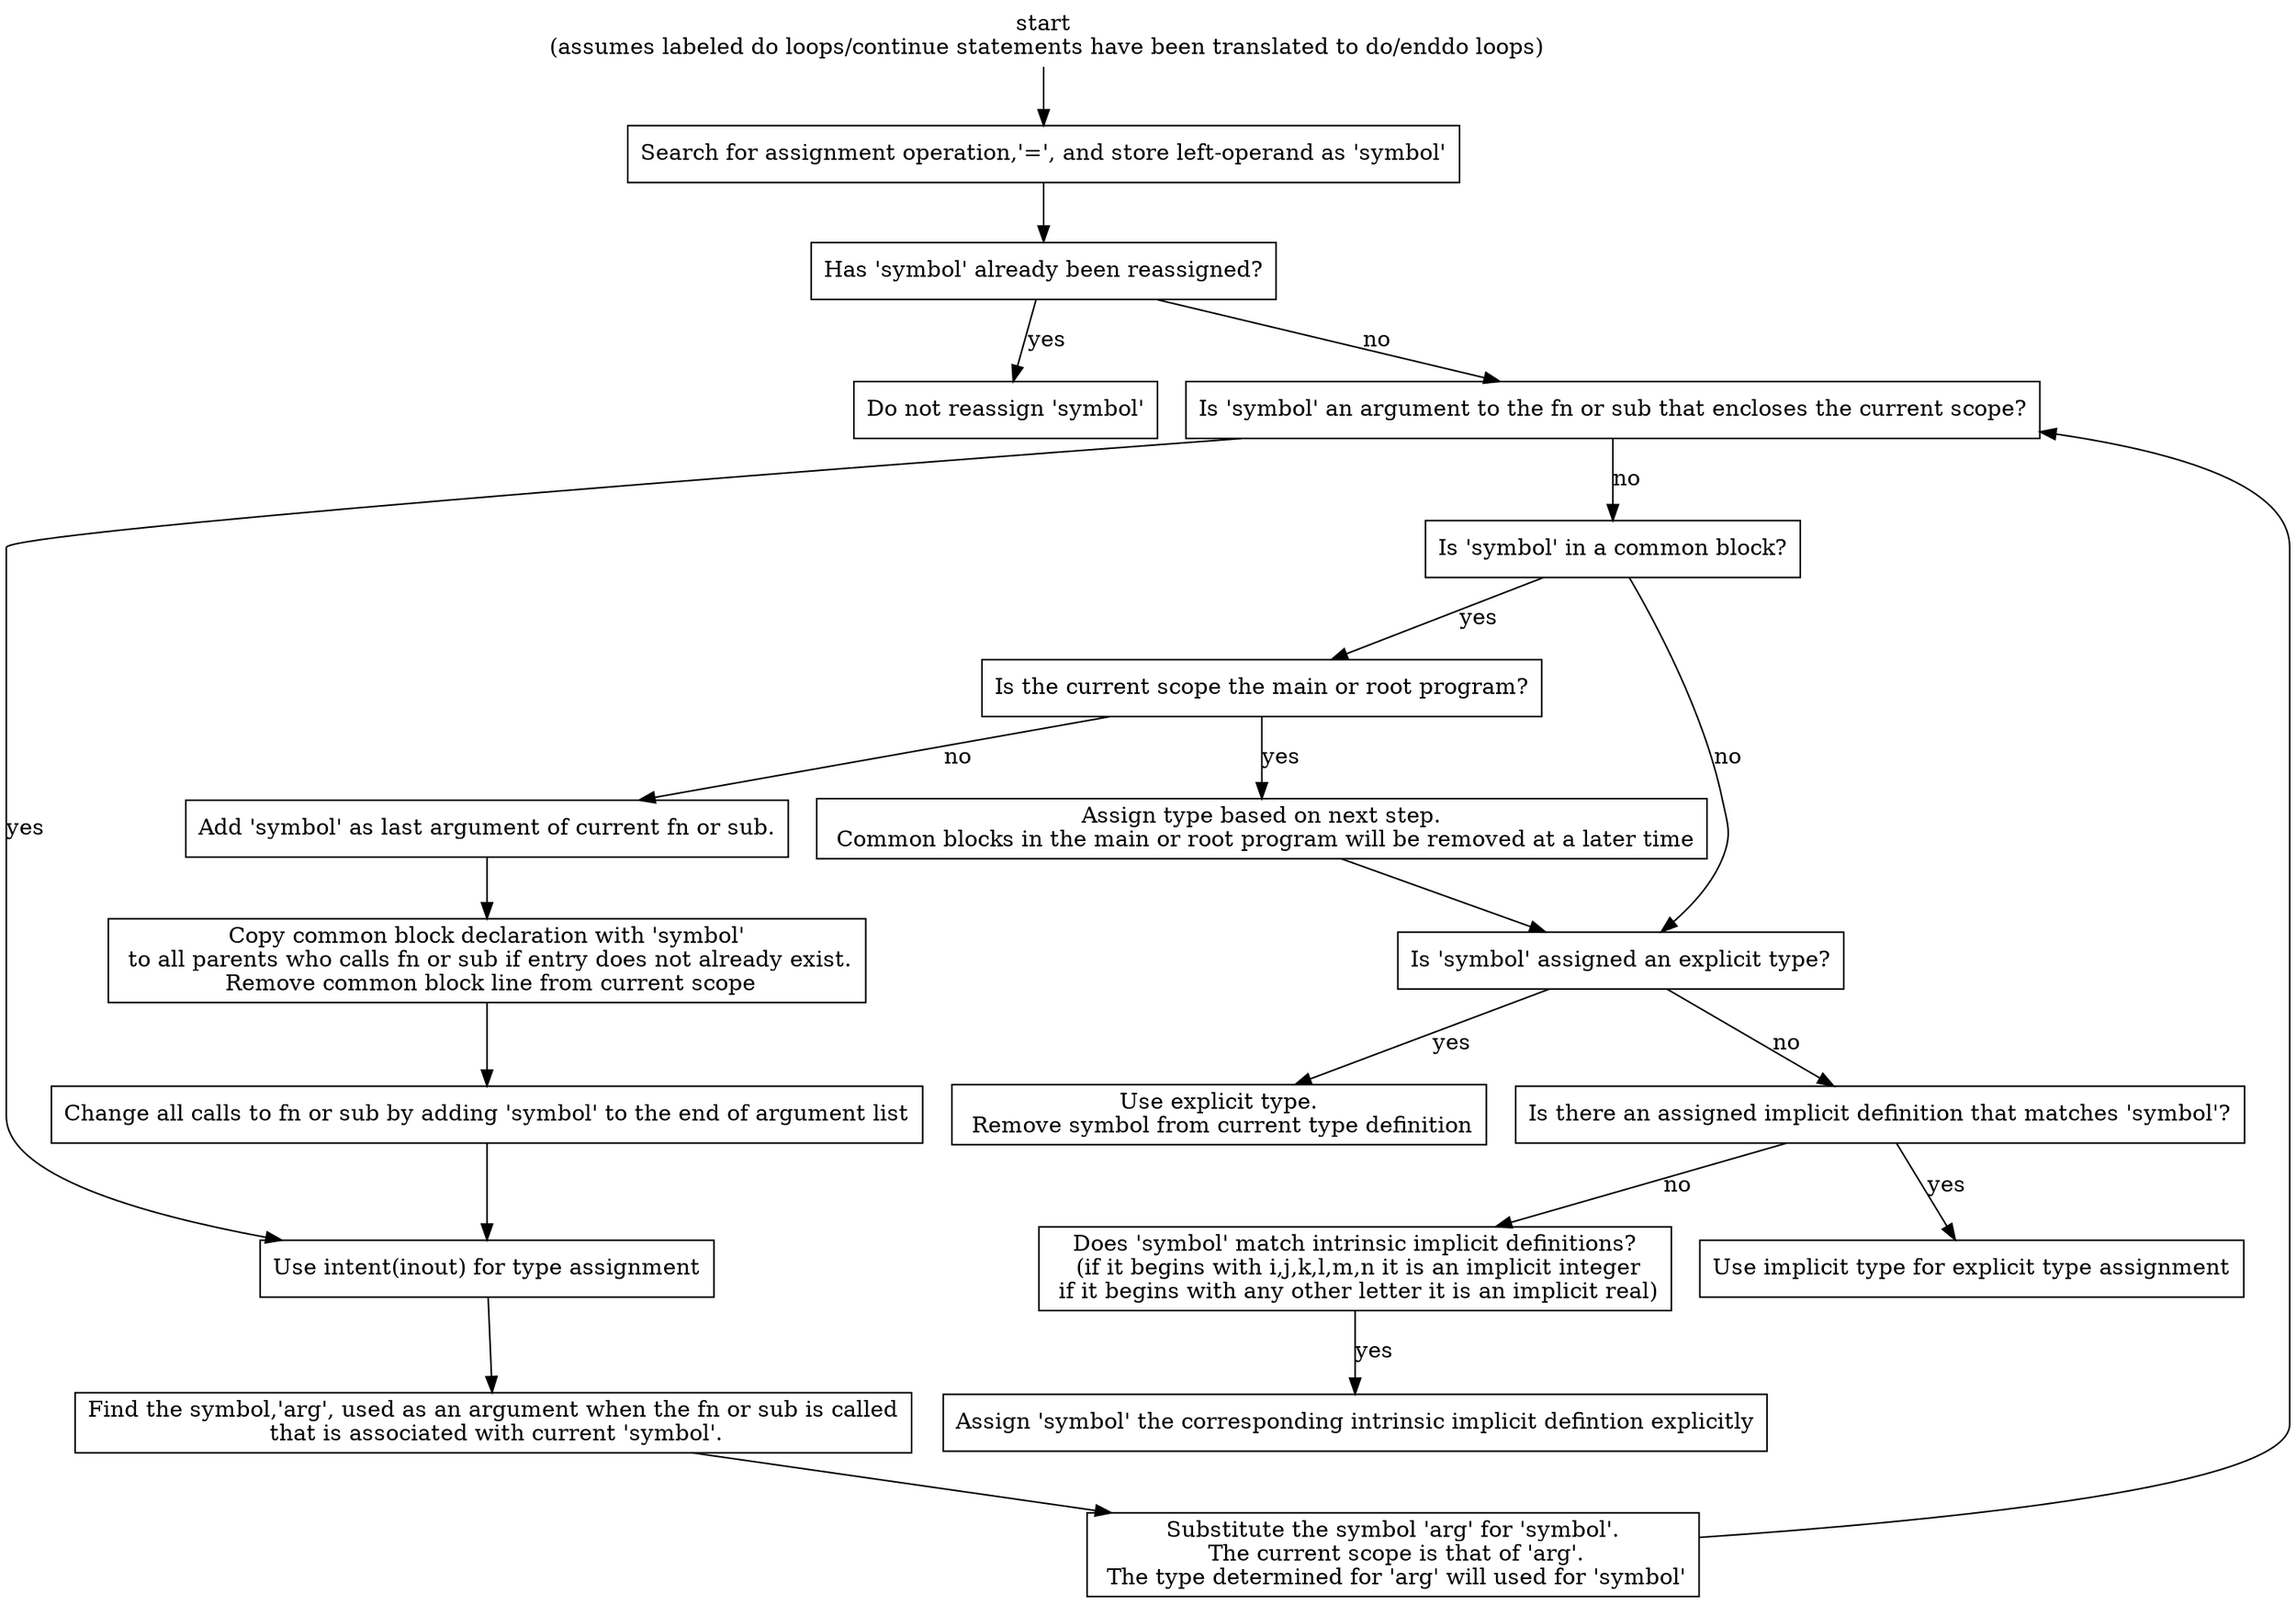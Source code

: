 digraph f77tof90leftoperand {
	
node [shape=record];
start [shape=plaintext];
start [label="start\n (assumes labeled do loops/continue statements have been translated to do/enddo loops)"];
assignment_search [label="Search for assignment operation,'=', and store left-operand as 'symbol'"];
already_reassigned [label="Has 'symbol' already been reassigned?"];
do_not_reassign [label="Do not reassign 'symbol'"];
argument_within_scope [label="Is 'symbol' an argument to the fn or sub that encloses the current scope?"];
intent_inout2 [label="Use intent(inout) for type assignment"];
find_associated_symbol_type [label="Find the symbol,'arg', used as an argument when the fn or sub is called\n that is associated with current 'symbol'."];
substitute_arg_for_symbol [label="Substitute the symbol 'arg' for 'symbol'.\n The current scope is that of 'arg'.\n The type determined for 'arg' will used for 'symbol'"];
in_common_block [label="Is 'symbol' in a common block?"];
root_program   [label="Is the current scope the main or root program?"];
explicitly_assign_common_block [label="Assign type based on next step.\n Common blocks in the main or root program will be removed at a later time"];
assigned_implicitly [label="Is there an assigned implicit definition that matches 'symbol'?"];
use_implicit_type [label="Use implicit type for explicit type assignment"];
matches_intrinsic_typing [label="Does 'symbol' match intrinsic implicit definitions?\n (if it begins with i,j,k,l,m,n it is an implicit integer\n if it begins with any other letter it is an implicit real)"];
assign_intrinsic_explicity [label="Assign 'symbol' the corresponding intrinsic implicit defintion explicitly"];
assigned_explicitly [label="Is 'symbol' assigned an explicit type?"];
use_explicit_type [label="Use explicit type.\n Remove symbol from current type definition"];
move_common_block [label="Copy common block declaration with 'symbol'\n to all parents who calls fn or sub if entry does not already exist.\n Remove common block line from current scope"];
add_symbol_as_argument [label="Add 'symbol' as last argument of current fn or sub."];
modify_calling_statement [label="Change all calls to fn or sub by adding 'symbol' to the end of argument list"];
		    
start -> assignment_search;
assignment_search -> already_reassigned;
already_reassigned -> argument_within_scope [label = "no"];
already_reassigned -> do_not_reassign [label="yes"];
argument_within_scope -> intent_inout2 [label = "yes"];
intent_inout2 -> find_associated_symbol_type;
find_associated_symbol_type -> substitute_arg_for_symbol;
substitute_arg_for_symbol -> argument_within_scope;
argument_within_scope -> in_common_block [label = "no"];
in_common_block -> assigned_explicitly [label = "no"];
assigned_implicitly -> use_implicit_type [label = "yes"];
assigned_implicitly -> matches_intrinsic_typing [label = "no"];
matches_intrinsic_typing -> assign_intrinsic_explicity [label = "yes"];
assigned_explicitly -> use_explicit_type [label="yes"];
assigned_explicitly -> assigned_implicitly [label="no"];
in_common_block -> root_program [label="yes"];
explicitly_assign_common_block -> assigned_explicitly;
root_program -> add_symbol_as_argument [label="no"];
root_program -> explicitly_assign_common_block [label="yes"];
add_symbol_as_argument -> move_common_block;
move_common_block -> modify_calling_statement;
modify_calling_statement -> intent_inout2;

}
